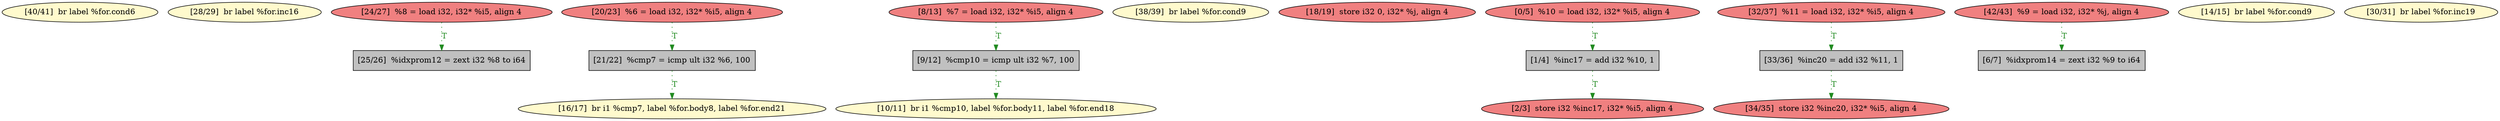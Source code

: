 
digraph G {


node1391 [fillcolor=lemonchiffon,label="[40/41]  br label %for.cond6",shape=ellipse,style=filled ]
node1393 [fillcolor=lemonchiffon,label="[28/29]  br label %for.inc16",shape=ellipse,style=filled ]
node1379 [fillcolor=grey,label="[25/26]  %idxprom12 = zext i32 %8 to i64",shape=rectangle,style=filled ]
node1378 [fillcolor=lightcoral,label="[20/23]  %6 = load i32, i32* %i5, align 4",shape=ellipse,style=filled ]
node1374 [fillcolor=lightcoral,label="[8/13]  %7 = load i32, i32* %i5, align 4",shape=ellipse,style=filled ]
node1390 [fillcolor=lemonchiffon,label="[38/39]  br label %for.cond9",shape=ellipse,style=filled ]
node1384 [fillcolor=grey,label="[9/12]  %cmp10 = icmp ult i32 %7, 100",shape=rectangle,style=filled ]
node1377 [fillcolor=lightcoral,label="[18/19]  store i32 0, i32* %j, align 4",shape=ellipse,style=filled ]
node1394 [fillcolor=lightcoral,label="[24/27]  %8 = load i32, i32* %i5, align 4",shape=ellipse,style=filled ]
node1381 [fillcolor=lightcoral,label="[0/5]  %10 = load i32, i32* %i5, align 4",shape=ellipse,style=filled ]
node1376 [fillcolor=lemonchiffon,label="[16/17]  br i1 %cmp7, label %for.body8, label %for.end21",shape=ellipse,style=filled ]
node1382 [fillcolor=lightcoral,label="[34/35]  store i32 %inc20, i32* %i5, align 4",shape=ellipse,style=filled ]
node1385 [fillcolor=grey,label="[6/7]  %idxprom14 = zext i32 %9 to i64",shape=rectangle,style=filled ]
node1375 [fillcolor=lemonchiffon,label="[14/15]  br label %for.cond9",shape=ellipse,style=filled ]
node1380 [fillcolor=lightcoral,label="[32/37]  %11 = load i32, i32* %i5, align 4",shape=ellipse,style=filled ]
node1383 [fillcolor=lightcoral,label="[2/3]  store i32 %inc17, i32* %i5, align 4",shape=ellipse,style=filled ]
node1395 [fillcolor=grey,label="[21/22]  %cmp7 = icmp ult i32 %6, 100",shape=rectangle,style=filled ]
node1389 [fillcolor=lightcoral,label="[42/43]  %9 = load i32, i32* %j, align 4",shape=ellipse,style=filled ]
node1387 [fillcolor=lemonchiffon,label="[10/11]  br i1 %cmp10, label %for.body11, label %for.end18",shape=ellipse,style=filled ]
node1392 [fillcolor=lemonchiffon,label="[30/31]  br label %for.inc19",shape=ellipse,style=filled ]
node1386 [fillcolor=grey,label="[1/4]  %inc17 = add i32 %10, 1",shape=rectangle,style=filled ]
node1388 [fillcolor=grey,label="[33/36]  %inc20 = add i32 %11, 1",shape=rectangle,style=filled ]

node1389->node1385 [style=dotted,color=forestgreen,label="T",fontcolor=forestgreen ]
node1388->node1382 [style=dotted,color=forestgreen,label="T",fontcolor=forestgreen ]
node1378->node1395 [style=dotted,color=forestgreen,label="T",fontcolor=forestgreen ]
node1386->node1383 [style=dotted,color=forestgreen,label="T",fontcolor=forestgreen ]
node1395->node1376 [style=dotted,color=forestgreen,label="T",fontcolor=forestgreen ]
node1381->node1386 [style=dotted,color=forestgreen,label="T",fontcolor=forestgreen ]
node1380->node1388 [style=dotted,color=forestgreen,label="T",fontcolor=forestgreen ]
node1384->node1387 [style=dotted,color=forestgreen,label="T",fontcolor=forestgreen ]
node1374->node1384 [style=dotted,color=forestgreen,label="T",fontcolor=forestgreen ]
node1394->node1379 [style=dotted,color=forestgreen,label="T",fontcolor=forestgreen ]


}
